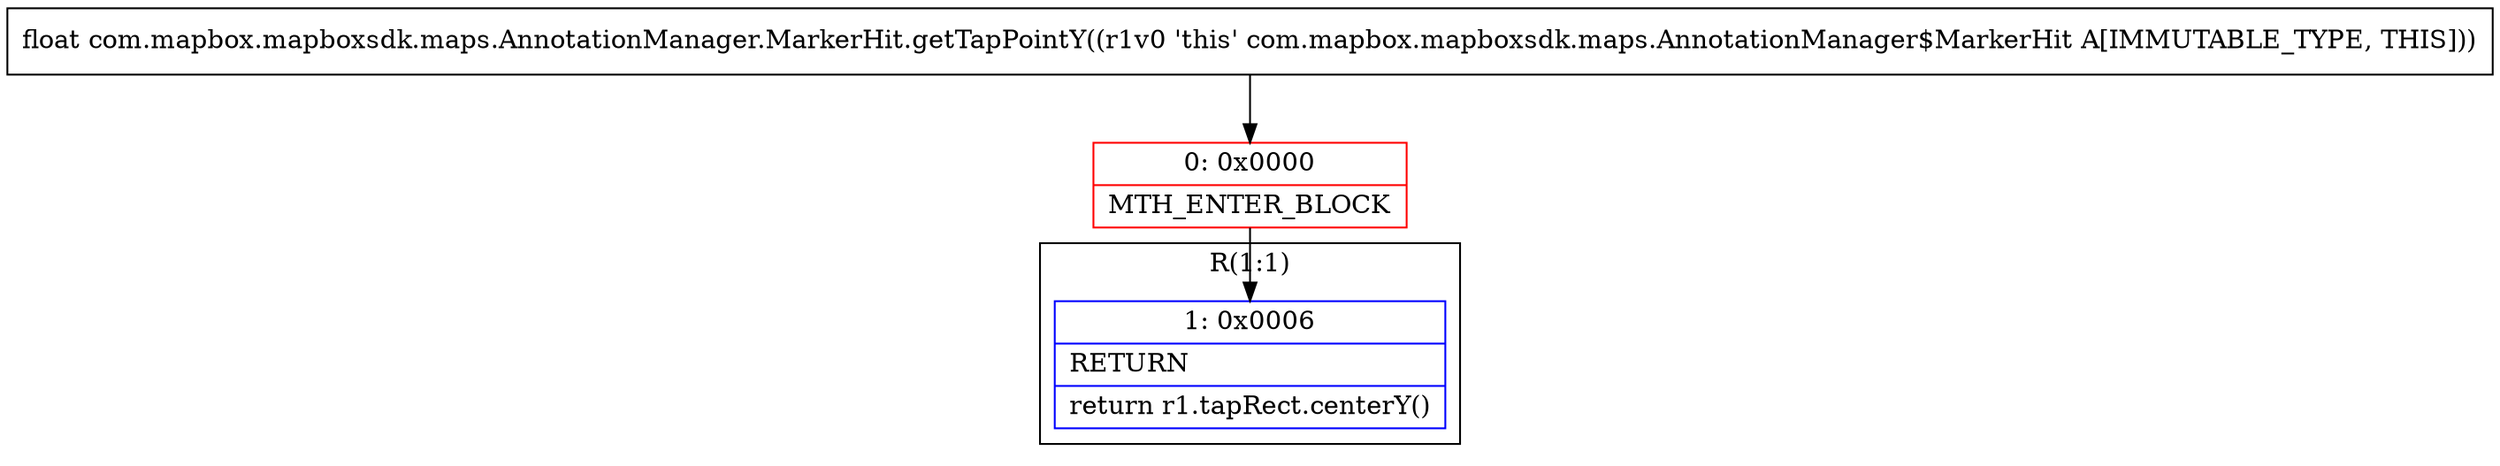 digraph "CFG forcom.mapbox.mapboxsdk.maps.AnnotationManager.MarkerHit.getTapPointY()F" {
subgraph cluster_Region_424050863 {
label = "R(1:1)";
node [shape=record,color=blue];
Node_1 [shape=record,label="{1\:\ 0x0006|RETURN\l|return r1.tapRect.centerY()\l}"];
}
Node_0 [shape=record,color=red,label="{0\:\ 0x0000|MTH_ENTER_BLOCK\l}"];
MethodNode[shape=record,label="{float com.mapbox.mapboxsdk.maps.AnnotationManager.MarkerHit.getTapPointY((r1v0 'this' com.mapbox.mapboxsdk.maps.AnnotationManager$MarkerHit A[IMMUTABLE_TYPE, THIS])) }"];
MethodNode -> Node_0;
Node_0 -> Node_1;
}

